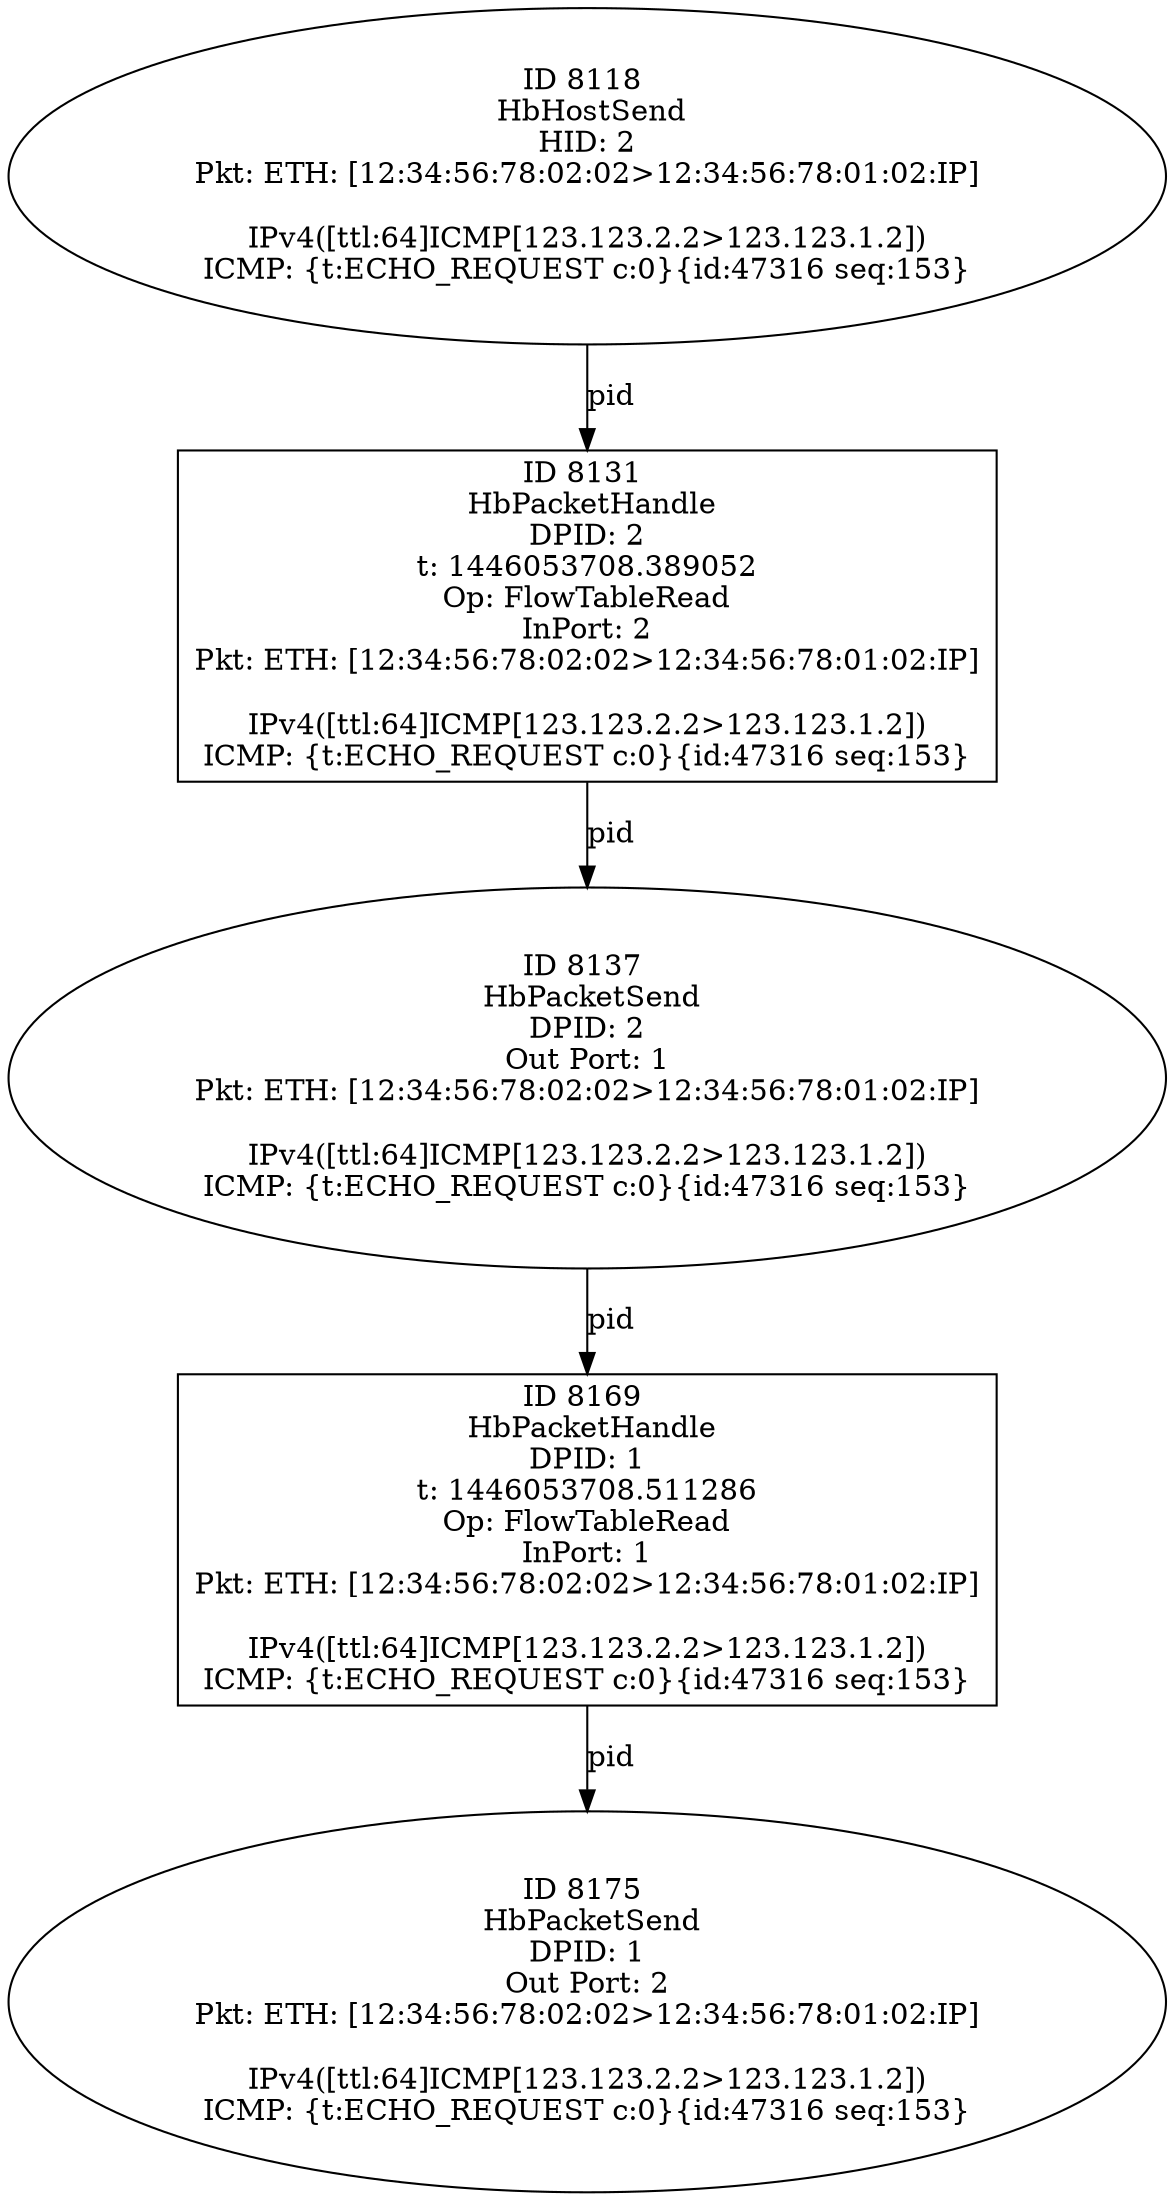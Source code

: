 strict digraph G {
8137 [shape=oval, event=<hb_events.HbPacketSend object at 0x10549d390>, label="ID 8137 
 HbPacketSend
DPID: 2
Out Port: 1
Pkt: ETH: [12:34:56:78:02:02>12:34:56:78:01:02:IP]

IPv4([ttl:64]ICMP[123.123.2.2>123.123.1.2])
ICMP: {t:ECHO_REQUEST c:0}{id:47316 seq:153}"];
8131 [shape=box, event=<hb_events.HbPacketHandle object at 0x1054a9ed0>, label="ID 8131 
 HbPacketHandle
DPID: 2
t: 1446053708.389052
Op: FlowTableRead
InPort: 2
Pkt: ETH: [12:34:56:78:02:02>12:34:56:78:01:02:IP]

IPv4([ttl:64]ICMP[123.123.2.2>123.123.1.2])
ICMP: {t:ECHO_REQUEST c:0}{id:47316 seq:153}"];
8169 [shape=box, event=<hb_events.HbPacketHandle object at 0x1054c3950>, label="ID 8169 
 HbPacketHandle
DPID: 1
t: 1446053708.511286
Op: FlowTableRead
InPort: 1
Pkt: ETH: [12:34:56:78:02:02>12:34:56:78:01:02:IP]

IPv4([ttl:64]ICMP[123.123.2.2>123.123.1.2])
ICMP: {t:ECHO_REQUEST c:0}{id:47316 seq:153}"];
8118 [shape=oval, event=<hb_events.HbHostSend object at 0x10549c190>, label="ID 8118 
 HbHostSend
HID: 2
Pkt: ETH: [12:34:56:78:02:02>12:34:56:78:01:02:IP]

IPv4([ttl:64]ICMP[123.123.2.2>123.123.1.2])
ICMP: {t:ECHO_REQUEST c:0}{id:47316 seq:153}"];
8175 [shape=oval, event=<hb_events.HbPacketSend object at 0x1054c8e90>, label="ID 8175 
 HbPacketSend
DPID: 1
Out Port: 2
Pkt: ETH: [12:34:56:78:02:02>12:34:56:78:01:02:IP]

IPv4([ttl:64]ICMP[123.123.2.2>123.123.1.2])
ICMP: {t:ECHO_REQUEST c:0}{id:47316 seq:153}"];
8137 -> 8169  [rel=pid, label=pid];
8131 -> 8137  [rel=pid, label=pid];
8118 -> 8131  [rel=pid, label=pid];
8169 -> 8175  [rel=pid, label=pid];
}
